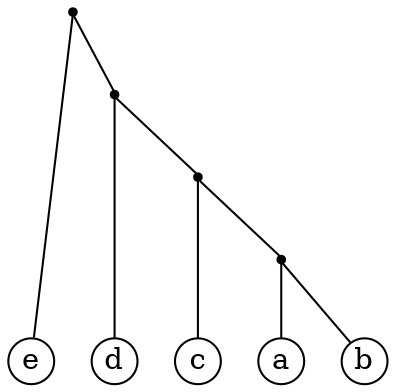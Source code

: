 graph G {
  node [shape=circle width=0.3 fixedsize=true height=0.3];
  edge [arrowType=none];
  {rank = same; a b c d e};
  node [shape=point width=default height=default];
  1 -- {a, b};
  2 -- {1, c};
  3 -- {2, d};
  4 -- {3, e};
}
